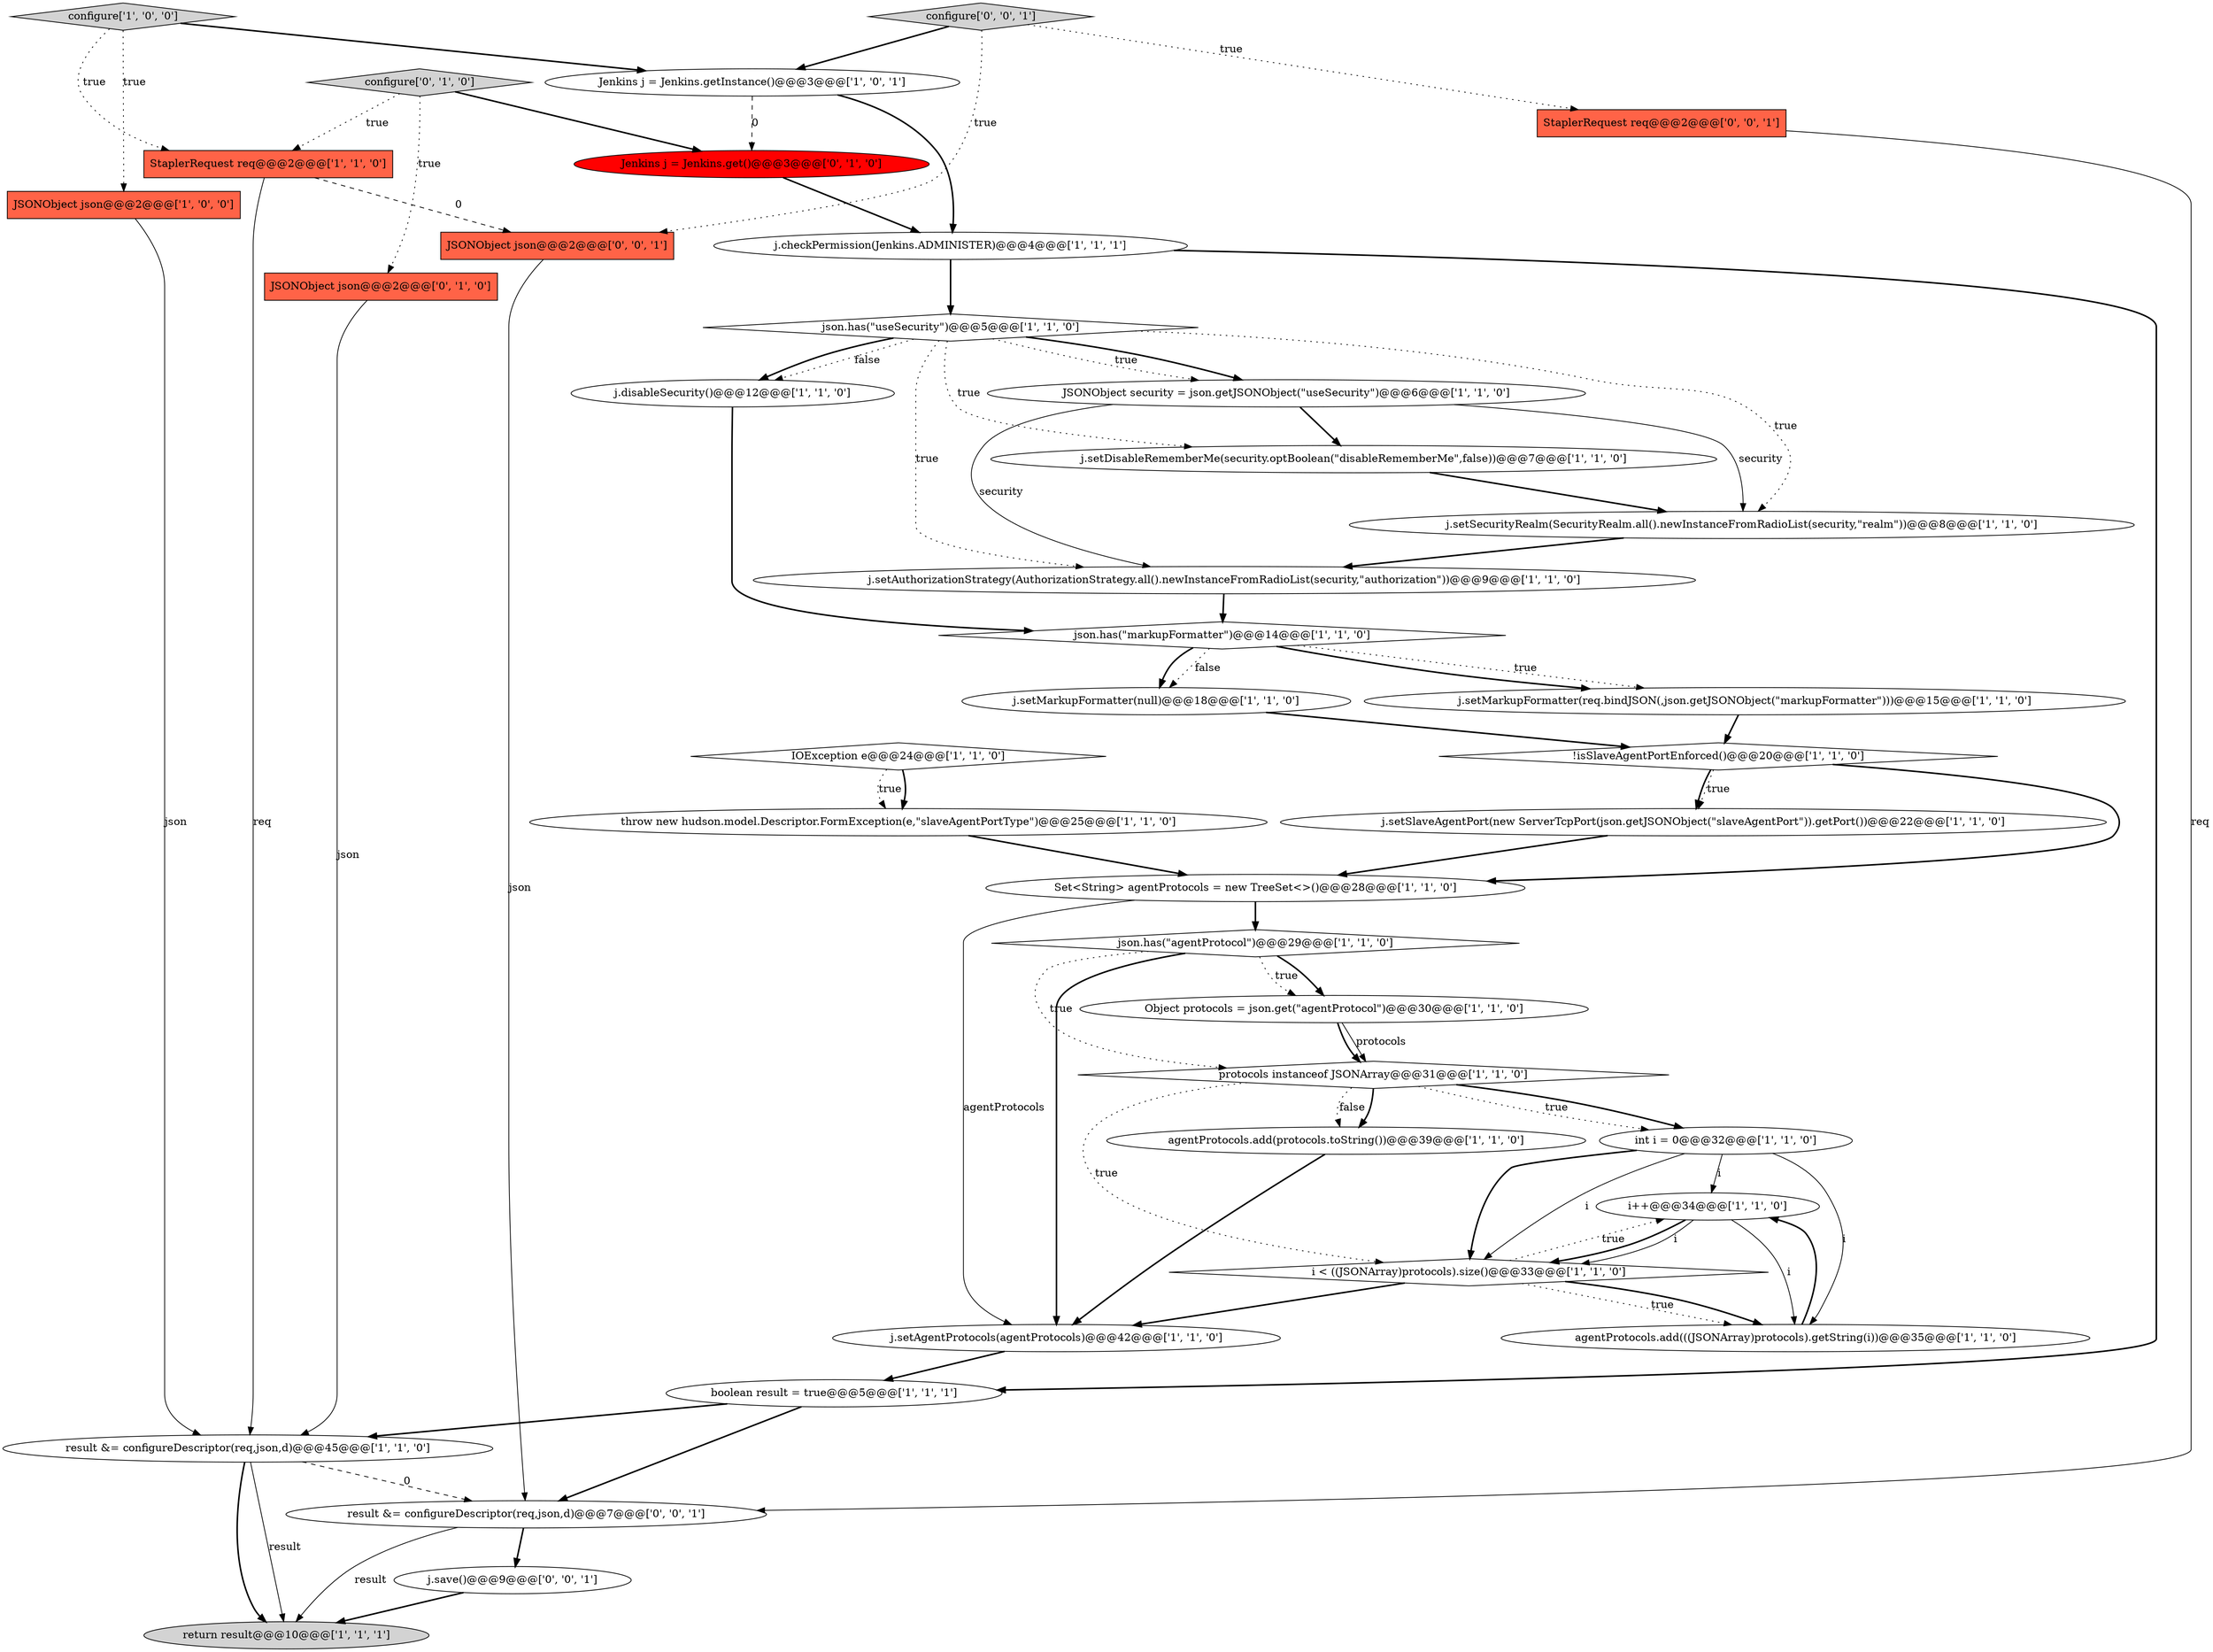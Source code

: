 digraph {
0 [style = filled, label = "configure['1', '0', '0']", fillcolor = lightgray, shape = diamond image = "AAA0AAABBB1BBB"];
7 [style = filled, label = "Set<String> agentProtocols = new TreeSet<>()@@@28@@@['1', '1', '0']", fillcolor = white, shape = ellipse image = "AAA0AAABBB1BBB"];
25 [style = filled, label = "i++@@@34@@@['1', '1', '0']", fillcolor = white, shape = ellipse image = "AAA0AAABBB1BBB"];
13 [style = filled, label = "!isSlaveAgentPortEnforced()@@@20@@@['1', '1', '0']", fillcolor = white, shape = diamond image = "AAA0AAABBB1BBB"];
23 [style = filled, label = "agentProtocols.add(protocols.toString())@@@39@@@['1', '1', '0']", fillcolor = white, shape = ellipse image = "AAA0AAABBB1BBB"];
27 [style = filled, label = "StaplerRequest req@@@2@@@['1', '1', '0']", fillcolor = tomato, shape = box image = "AAA0AAABBB1BBB"];
14 [style = filled, label = "JSONObject json@@@2@@@['1', '0', '0']", fillcolor = tomato, shape = box image = "AAA0AAABBB1BBB"];
10 [style = filled, label = "protocols instanceof JSONArray@@@31@@@['1', '1', '0']", fillcolor = white, shape = diamond image = "AAA0AAABBB1BBB"];
33 [style = filled, label = "Jenkins j = Jenkins.get()@@@3@@@['0', '1', '0']", fillcolor = red, shape = ellipse image = "AAA1AAABBB2BBB"];
16 [style = filled, label = "json.has(\"agentProtocol\")@@@29@@@['1', '1', '0']", fillcolor = white, shape = diamond image = "AAA0AAABBB1BBB"];
6 [style = filled, label = "Jenkins j = Jenkins.getInstance()@@@3@@@['1', '0', '1']", fillcolor = white, shape = ellipse image = "AAA0AAABBB1BBB"];
8 [style = filled, label = "j.checkPermission(Jenkins.ADMINISTER)@@@4@@@['1', '1', '1']", fillcolor = white, shape = ellipse image = "AAA0AAABBB1BBB"];
26 [style = filled, label = "j.setDisableRememberMe(security.optBoolean(\"disableRememberMe\",false))@@@7@@@['1', '1', '0']", fillcolor = white, shape = ellipse image = "AAA0AAABBB1BBB"];
17 [style = filled, label = "j.setSecurityRealm(SecurityRealm.all().newInstanceFromRadioList(security,\"realm\"))@@@8@@@['1', '1', '0']", fillcolor = white, shape = ellipse image = "AAA0AAABBB1BBB"];
38 [style = filled, label = "configure['0', '0', '1']", fillcolor = lightgray, shape = diamond image = "AAA0AAABBB3BBB"];
18 [style = filled, label = "j.setMarkupFormatter(null)@@@18@@@['1', '1', '0']", fillcolor = white, shape = ellipse image = "AAA0AAABBB1BBB"];
22 [style = filled, label = "int i = 0@@@32@@@['1', '1', '0']", fillcolor = white, shape = ellipse image = "AAA0AAABBB1BBB"];
28 [style = filled, label = "j.setAuthorizationStrategy(AuthorizationStrategy.all().newInstanceFromRadioList(security,\"authorization\"))@@@9@@@['1', '1', '0']", fillcolor = white, shape = ellipse image = "AAA0AAABBB1BBB"];
19 [style = filled, label = "boolean result = true@@@5@@@['1', '1', '1']", fillcolor = white, shape = ellipse image = "AAA0AAABBB1BBB"];
5 [style = filled, label = "JSONObject security = json.getJSONObject(\"useSecurity\")@@@6@@@['1', '1', '0']", fillcolor = white, shape = ellipse image = "AAA0AAABBB1BBB"];
20 [style = filled, label = "json.has(\"markupFormatter\")@@@14@@@['1', '1', '0']", fillcolor = white, shape = diamond image = "AAA0AAABBB1BBB"];
3 [style = filled, label = "agentProtocols.add(((JSONArray)protocols).getString(i))@@@35@@@['1', '1', '0']", fillcolor = white, shape = ellipse image = "AAA0AAABBB1BBB"];
21 [style = filled, label = "return result@@@10@@@['1', '1', '1']", fillcolor = lightgray, shape = ellipse image = "AAA0AAABBB1BBB"];
11 [style = filled, label = "result &= configureDescriptor(req,json,d)@@@45@@@['1', '1', '0']", fillcolor = white, shape = ellipse image = "AAA0AAABBB1BBB"];
30 [style = filled, label = "throw new hudson.model.Descriptor.FormException(e,\"slaveAgentPortType\")@@@25@@@['1', '1', '0']", fillcolor = white, shape = ellipse image = "AAA0AAABBB1BBB"];
9 [style = filled, label = "Object protocols = json.get(\"agentProtocol\")@@@30@@@['1', '1', '0']", fillcolor = white, shape = ellipse image = "AAA0AAABBB1BBB"];
12 [style = filled, label = "j.disableSecurity()@@@12@@@['1', '1', '0']", fillcolor = white, shape = ellipse image = "AAA0AAABBB1BBB"];
4 [style = filled, label = "json.has(\"useSecurity\")@@@5@@@['1', '1', '0']", fillcolor = white, shape = diamond image = "AAA0AAABBB1BBB"];
2 [style = filled, label = "j.setAgentProtocols(agentProtocols)@@@42@@@['1', '1', '0']", fillcolor = white, shape = ellipse image = "AAA0AAABBB1BBB"];
31 [style = filled, label = "JSONObject json@@@2@@@['0', '1', '0']", fillcolor = tomato, shape = box image = "AAA0AAABBB2BBB"];
37 [style = filled, label = "result &= configureDescriptor(req,json,d)@@@7@@@['0', '0', '1']", fillcolor = white, shape = ellipse image = "AAA0AAABBB3BBB"];
1 [style = filled, label = "IOException e@@@24@@@['1', '1', '0']", fillcolor = white, shape = diamond image = "AAA0AAABBB1BBB"];
24 [style = filled, label = "i < ((JSONArray)protocols).size()@@@33@@@['1', '1', '0']", fillcolor = white, shape = diamond image = "AAA0AAABBB1BBB"];
36 [style = filled, label = "JSONObject json@@@2@@@['0', '0', '1']", fillcolor = tomato, shape = box image = "AAA0AAABBB3BBB"];
34 [style = filled, label = "j.save()@@@9@@@['0', '0', '1']", fillcolor = white, shape = ellipse image = "AAA0AAABBB3BBB"];
35 [style = filled, label = "StaplerRequest req@@@2@@@['0', '0', '1']", fillcolor = tomato, shape = box image = "AAA0AAABBB3BBB"];
15 [style = filled, label = "j.setMarkupFormatter(req.bindJSON(,json.getJSONObject(\"markupFormatter\")))@@@15@@@['1', '1', '0']", fillcolor = white, shape = ellipse image = "AAA0AAABBB1BBB"];
29 [style = filled, label = "j.setSlaveAgentPort(new ServerTcpPort(json.getJSONObject(\"slaveAgentPort\")).getPort())@@@22@@@['1', '1', '0']", fillcolor = white, shape = ellipse image = "AAA0AAABBB1BBB"];
32 [style = filled, label = "configure['0', '1', '0']", fillcolor = lightgray, shape = diamond image = "AAA0AAABBB2BBB"];
10->22 [style = bold, label=""];
4->5 [style = dotted, label="true"];
14->11 [style = solid, label="json"];
15->13 [style = bold, label=""];
2->19 [style = bold, label=""];
16->9 [style = dotted, label="true"];
38->35 [style = dotted, label="true"];
24->2 [style = bold, label=""];
26->17 [style = bold, label=""];
28->20 [style = bold, label=""];
0->6 [style = bold, label=""];
24->25 [style = dotted, label="true"];
3->25 [style = bold, label=""];
8->19 [style = bold, label=""];
11->21 [style = bold, label=""];
22->25 [style = solid, label="i"];
27->11 [style = solid, label="req"];
5->26 [style = bold, label=""];
12->20 [style = bold, label=""];
20->15 [style = dotted, label="true"];
19->11 [style = bold, label=""];
5->17 [style = solid, label="security"];
9->10 [style = bold, label=""];
16->2 [style = bold, label=""];
1->30 [style = bold, label=""];
38->36 [style = dotted, label="true"];
27->36 [style = dashed, label="0"];
5->28 [style = solid, label="security"];
34->21 [style = bold, label=""];
16->10 [style = dotted, label="true"];
32->33 [style = bold, label=""];
1->30 [style = dotted, label="true"];
6->33 [style = dashed, label="0"];
19->37 [style = bold, label=""];
38->6 [style = bold, label=""];
4->28 [style = dotted, label="true"];
11->21 [style = solid, label="result"];
32->31 [style = dotted, label="true"];
20->18 [style = bold, label=""];
25->24 [style = bold, label=""];
37->21 [style = solid, label="result"];
17->28 [style = bold, label=""];
13->29 [style = bold, label=""];
32->27 [style = dotted, label="true"];
36->37 [style = solid, label="json"];
10->23 [style = bold, label=""];
13->7 [style = bold, label=""];
30->7 [style = bold, label=""];
25->24 [style = solid, label="i"];
37->34 [style = bold, label=""];
13->29 [style = dotted, label="true"];
10->24 [style = dotted, label="true"];
6->8 [style = bold, label=""];
7->16 [style = bold, label=""];
4->12 [style = dotted, label="false"];
18->13 [style = bold, label=""];
4->12 [style = bold, label=""];
35->37 [style = solid, label="req"];
29->7 [style = bold, label=""];
22->3 [style = solid, label="i"];
25->3 [style = solid, label="i"];
10->22 [style = dotted, label="true"];
0->14 [style = dotted, label="true"];
11->37 [style = dashed, label="0"];
23->2 [style = bold, label=""];
7->2 [style = solid, label="agentProtocols"];
8->4 [style = bold, label=""];
22->24 [style = bold, label=""];
20->18 [style = dotted, label="false"];
24->3 [style = dotted, label="true"];
0->27 [style = dotted, label="true"];
4->17 [style = dotted, label="true"];
20->15 [style = bold, label=""];
33->8 [style = bold, label=""];
4->5 [style = bold, label=""];
9->10 [style = solid, label="protocols"];
24->3 [style = bold, label=""];
16->9 [style = bold, label=""];
22->24 [style = solid, label="i"];
31->11 [style = solid, label="json"];
4->26 [style = dotted, label="true"];
10->23 [style = dotted, label="false"];
}
